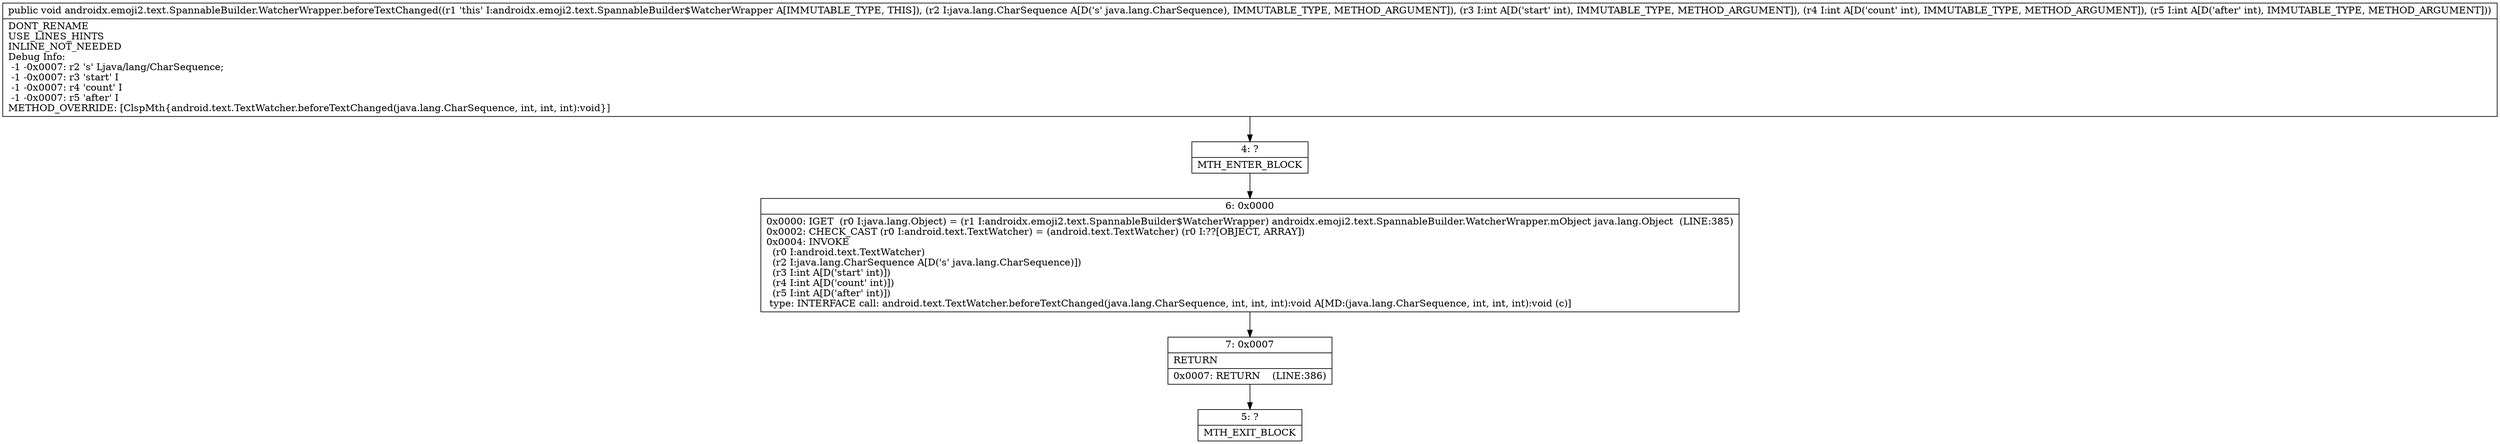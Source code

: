 digraph "CFG forandroidx.emoji2.text.SpannableBuilder.WatcherWrapper.beforeTextChanged(Ljava\/lang\/CharSequence;III)V" {
Node_4 [shape=record,label="{4\:\ ?|MTH_ENTER_BLOCK\l}"];
Node_6 [shape=record,label="{6\:\ 0x0000|0x0000: IGET  (r0 I:java.lang.Object) = (r1 I:androidx.emoji2.text.SpannableBuilder$WatcherWrapper) androidx.emoji2.text.SpannableBuilder.WatcherWrapper.mObject java.lang.Object  (LINE:385)\l0x0002: CHECK_CAST (r0 I:android.text.TextWatcher) = (android.text.TextWatcher) (r0 I:??[OBJECT, ARRAY]) \l0x0004: INVOKE  \l  (r0 I:android.text.TextWatcher)\l  (r2 I:java.lang.CharSequence A[D('s' java.lang.CharSequence)])\l  (r3 I:int A[D('start' int)])\l  (r4 I:int A[D('count' int)])\l  (r5 I:int A[D('after' int)])\l type: INTERFACE call: android.text.TextWatcher.beforeTextChanged(java.lang.CharSequence, int, int, int):void A[MD:(java.lang.CharSequence, int, int, int):void (c)]\l}"];
Node_7 [shape=record,label="{7\:\ 0x0007|RETURN\l|0x0007: RETURN    (LINE:386)\l}"];
Node_5 [shape=record,label="{5\:\ ?|MTH_EXIT_BLOCK\l}"];
MethodNode[shape=record,label="{public void androidx.emoji2.text.SpannableBuilder.WatcherWrapper.beforeTextChanged((r1 'this' I:androidx.emoji2.text.SpannableBuilder$WatcherWrapper A[IMMUTABLE_TYPE, THIS]), (r2 I:java.lang.CharSequence A[D('s' java.lang.CharSequence), IMMUTABLE_TYPE, METHOD_ARGUMENT]), (r3 I:int A[D('start' int), IMMUTABLE_TYPE, METHOD_ARGUMENT]), (r4 I:int A[D('count' int), IMMUTABLE_TYPE, METHOD_ARGUMENT]), (r5 I:int A[D('after' int), IMMUTABLE_TYPE, METHOD_ARGUMENT]))  | DONT_RENAME\lUSE_LINES_HINTS\lINLINE_NOT_NEEDED\lDebug Info:\l  \-1 \-0x0007: r2 's' Ljava\/lang\/CharSequence;\l  \-1 \-0x0007: r3 'start' I\l  \-1 \-0x0007: r4 'count' I\l  \-1 \-0x0007: r5 'after' I\lMETHOD_OVERRIDE: [ClspMth\{android.text.TextWatcher.beforeTextChanged(java.lang.CharSequence, int, int, int):void\}]\l}"];
MethodNode -> Node_4;Node_4 -> Node_6;
Node_6 -> Node_7;
Node_7 -> Node_5;
}

